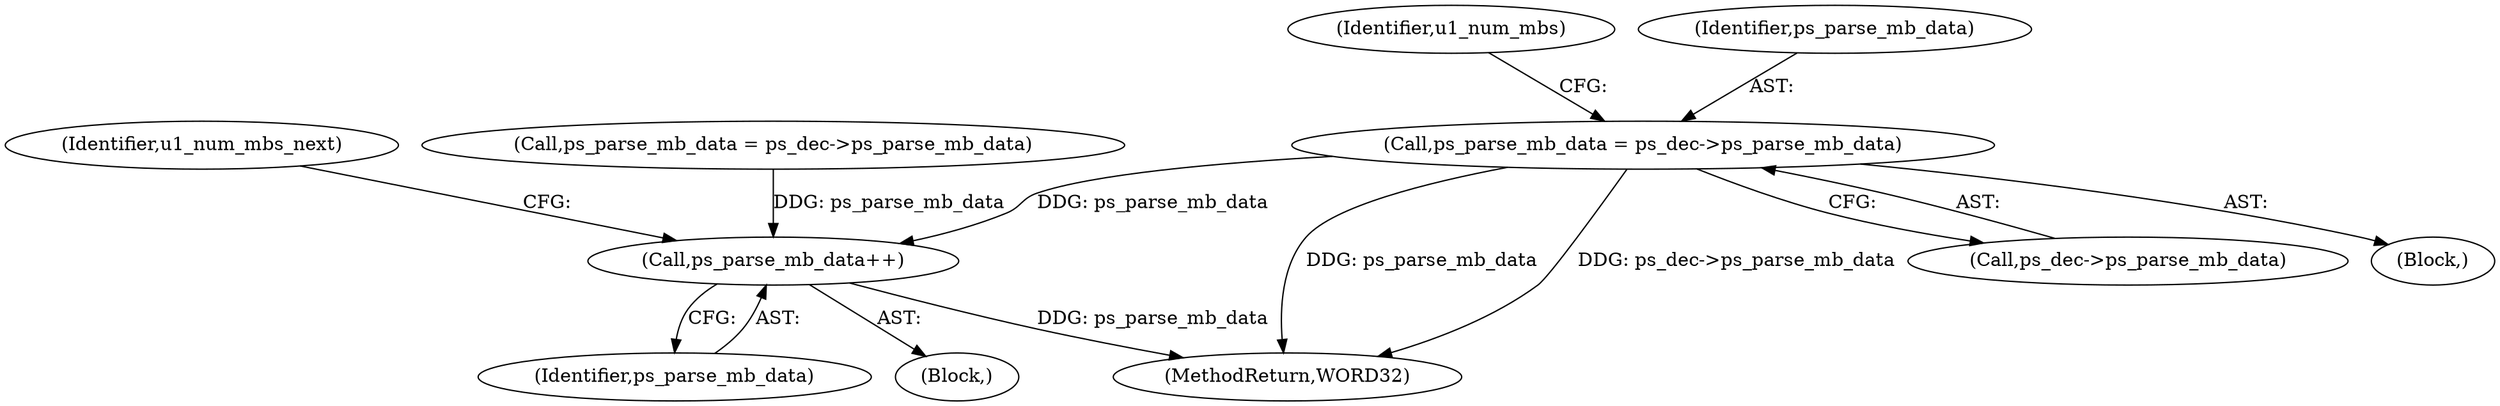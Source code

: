 digraph "0_Android_e629194c62a9a129ce378e08cb1059a8a53f1795_0@pointer" {
"1000974" [label="(Call,ps_parse_mb_data = ps_dec->ps_parse_mb_data)"];
"1001172" [label="(Call,ps_parse_mb_data++)"];
"1001358" [label="(MethodReturn,WORD32)"];
"1001173" [label="(Identifier,ps_parse_mb_data)"];
"1001175" [label="(Identifier,u1_num_mbs_next)"];
"1001005" [label="(Block,)"];
"1000974" [label="(Call,ps_parse_mb_data = ps_dec->ps_parse_mb_data)"];
"1000980" [label="(Identifier,u1_num_mbs)"];
"1000976" [label="(Call,ps_dec->ps_parse_mb_data)"];
"1001229" [label="(Call,ps_parse_mb_data = ps_dec->ps_parse_mb_data)"];
"1000975" [label="(Identifier,ps_parse_mb_data)"];
"1001172" [label="(Call,ps_parse_mb_data++)"];
"1000137" [label="(Block,)"];
"1000974" -> "1000137"  [label="AST: "];
"1000974" -> "1000976"  [label="CFG: "];
"1000975" -> "1000974"  [label="AST: "];
"1000976" -> "1000974"  [label="AST: "];
"1000980" -> "1000974"  [label="CFG: "];
"1000974" -> "1001358"  [label="DDG: ps_parse_mb_data"];
"1000974" -> "1001358"  [label="DDG: ps_dec->ps_parse_mb_data"];
"1000974" -> "1001172"  [label="DDG: ps_parse_mb_data"];
"1001172" -> "1001005"  [label="AST: "];
"1001172" -> "1001173"  [label="CFG: "];
"1001173" -> "1001172"  [label="AST: "];
"1001175" -> "1001172"  [label="CFG: "];
"1001172" -> "1001358"  [label="DDG: ps_parse_mb_data"];
"1001229" -> "1001172"  [label="DDG: ps_parse_mb_data"];
}
